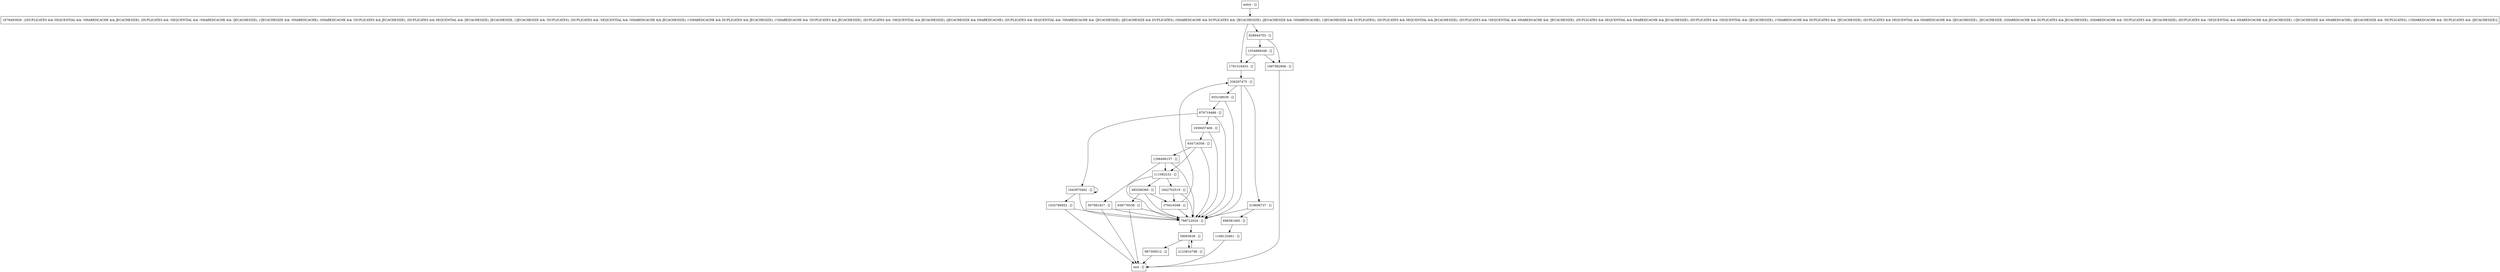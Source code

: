 digraph <init> {
node [shape=record];
1791518453 [label="1791518453 - []"];
507981927 [label="507981927 - []"];
336297475 [label="336297475 - []"];
935108039 [label="935108039 - []"];
518696737 [label="518696737 - []"];
1678493929 [label="1678493929 - [(DUPLICATES && SEQUENTIAL && !SHAREDCACHE && JECACHESIZE), (DUPLICATES && !SEQUENTIAL && !SHAREDCACHE && !JECACHESIZE), (!JECACHESIZE && !SHAREDCACHE), (SHAREDCACHE && !DUPLICATES && JECACHESIZE), (DUPLICATES && SEQUENTIAL && !JECACHESIZE), JECACHESIZE, (!JECACHESIZE && !DUPLICATES), (DUPLICATES && !SEQUENTIAL && !SHAREDCACHE && JECACHESIZE), (!SHAREDCACHE && DUPLICATES && JECACHESIZE), (!SHAREDCACHE && !DUPLICATES && JECACHESIZE), (DUPLICATES && !SEQUENTIAL && JECACHESIZE), (JECACHESIZE && SHAREDCACHE), (DUPLICATES && SEQUENTIAL && !SHAREDCACHE && !JECACHESIZE), (JECACHESIZE && DUPLICATES), (SHAREDCACHE && DUPLICATES && !JECACHESIZE), (JECACHESIZE && !SHAREDCACHE), (!JECACHESIZE && DUPLICATES), (DUPLICATES && SEQUENTIAL && JECACHESIZE), (DUPLICATES && !SEQUENTIAL && SHAREDCACHE && !JECACHESIZE), (DUPLICATES && SEQUENTIAL && SHAREDCACHE && JECACHESIZE), (DUPLICATES && !SEQUENTIAL && !JECACHESIZE), (!SHAREDCACHE && DUPLICATES && !JECACHESIZE), (DUPLICATES && SEQUENTIAL && SHAREDCACHE && !JECACHESIZE), !JECACHESIZE, (SHAREDCACHE && DUPLICATES && JECACHESIZE), (SHAREDCACHE && !DUPLICATES && !JECACHESIZE), (DUPLICATES && !SEQUENTIAL && SHAREDCACHE && JECACHESIZE), (!JECACHESIZE && SHAREDCACHE), (JECACHESIZE && !DUPLICATES), (!SHAREDCACHE && !DUPLICATES && !JECACHESIZE)]"];
1168132661 [label="1168132661 - []"];
879719486 [label="879719486 - []"];
485296360 [label="485296360 - []"];
1535786952 [label="1535786952 - []"];
934716356 [label="934716356 - []"];
788722024 [label="788722024 - []"];
1554888348 [label="1554888348 - []"];
1939457406 [label="1939457406 - []"];
58065638 [label="58065638 - []"];
628944703 [label="628944703 - []"];
111082232 [label="111082232 - []"];
1687982806 [label="1687982806 - []"];
987309512 [label="987309512 - []"];
696581065 [label="696581065 - []"];
entry [label="entry - []"];
exit [label="exit - []"];
838778538 [label="838778538 - []"];
1296490157 [label="1296490157 - []"];
1643970462 [label="1643970462 - []"];
1842702519 [label="1842702519 - []"];
2123816798 [label="2123816798 - []"];
379416598 [label="379416598 - []"];
entry;
exit;
1791518453 -> 336297475;
507981927 -> exit;
507981927 -> 788722024;
336297475 -> 935108039;
336297475 -> 518696737;
336297475 -> 788722024;
935108039 -> 788722024;
935108039 -> 879719486;
518696737 -> 788722024;
518696737 -> 696581065;
1678493929 -> 1791518453;
1678493929 -> 628944703;
1168132661 -> exit;
879719486 -> 788722024;
879719486 -> 1643970462;
879719486 -> 1939457406;
485296360 -> 838778538;
485296360 -> 788722024;
485296360 -> 379416598;
1535786952 -> exit;
1535786952 -> 788722024;
934716356 -> 111082232;
934716356 -> 1296490157;
934716356 -> 788722024;
788722024 -> 58065638;
1554888348 -> 1791518453;
1554888348 -> 1687982806;
1939457406 -> 934716356;
1939457406 -> 788722024;
58065638 -> 987309512;
58065638 -> 2123816798;
628944703 -> 1687982806;
628944703 -> 1554888348;
111082232 -> 788722024;
111082232 -> 1842702519;
111082232 -> 485296360;
1687982806 -> exit;
987309512 -> exit;
696581065 -> 1168132661;
entry -> 1678493929;
838778538 -> exit;
838778538 -> 788722024;
1296490157 -> 111082232;
1296490157 -> 507981927;
1296490157 -> 788722024;
1643970462 -> 788722024;
1643970462 -> 1643970462;
1643970462 -> 1535786952;
1842702519 -> 788722024;
1842702519 -> 379416598;
2123816798 -> 58065638;
379416598 -> 336297475;
379416598 -> 788722024;
}

